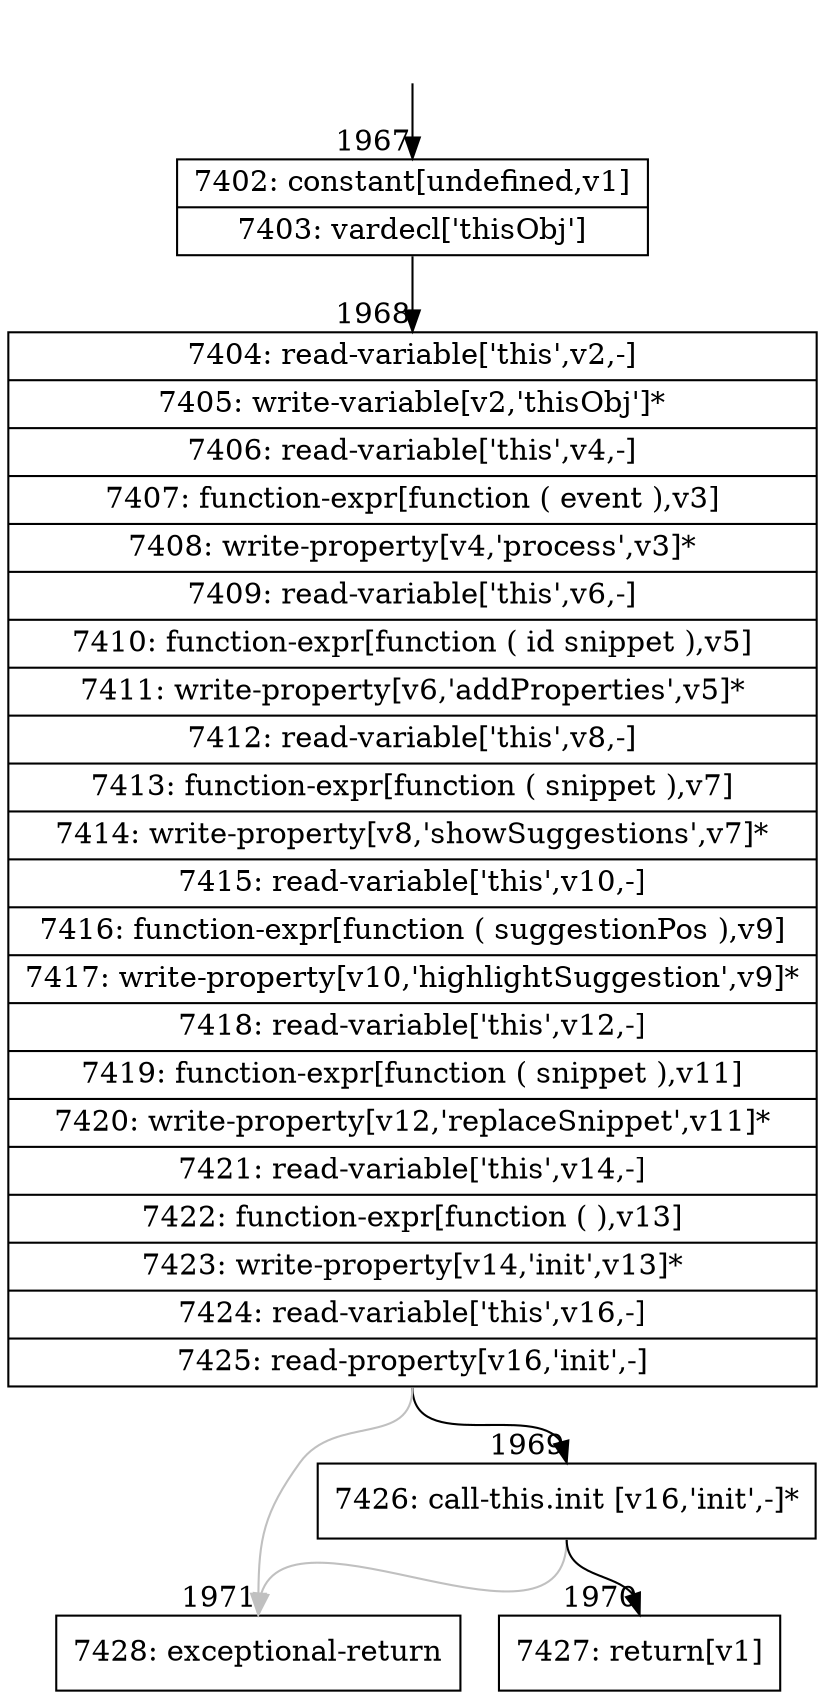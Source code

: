 digraph {
rankdir="TD"
BB_entry98[shape=none,label=""];
BB_entry98 -> BB1967 [tailport=s, headport=n, headlabel="    1967"]
BB1967 [shape=record label="{7402: constant[undefined,v1]|7403: vardecl['thisObj']}" ] 
BB1967 -> BB1968 [tailport=s, headport=n, headlabel="      1968"]
BB1968 [shape=record label="{7404: read-variable['this',v2,-]|7405: write-variable[v2,'thisObj']*|7406: read-variable['this',v4,-]|7407: function-expr[function ( event ),v3]|7408: write-property[v4,'process',v3]*|7409: read-variable['this',v6,-]|7410: function-expr[function ( id snippet ),v5]|7411: write-property[v6,'addProperties',v5]*|7412: read-variable['this',v8,-]|7413: function-expr[function ( snippet ),v7]|7414: write-property[v8,'showSuggestions',v7]*|7415: read-variable['this',v10,-]|7416: function-expr[function ( suggestionPos ),v9]|7417: write-property[v10,'highlightSuggestion',v9]*|7418: read-variable['this',v12,-]|7419: function-expr[function ( snippet ),v11]|7420: write-property[v12,'replaceSnippet',v11]*|7421: read-variable['this',v14,-]|7422: function-expr[function ( ),v13]|7423: write-property[v14,'init',v13]*|7424: read-variable['this',v16,-]|7425: read-property[v16,'init',-]}" ] 
BB1968 -> BB1969 [tailport=s, headport=n, headlabel="      1969"]
BB1968 -> BB1971 [tailport=s, headport=n, color=gray, headlabel="      1971"]
BB1969 [shape=record label="{7426: call-this.init [v16,'init',-]*}" ] 
BB1969 -> BB1970 [tailport=s, headport=n, headlabel="      1970"]
BB1969 -> BB1971 [tailport=s, headport=n, color=gray]
BB1970 [shape=record label="{7427: return[v1]}" ] 
BB1971 [shape=record label="{7428: exceptional-return}" ] 
//#$~ 1445
}
